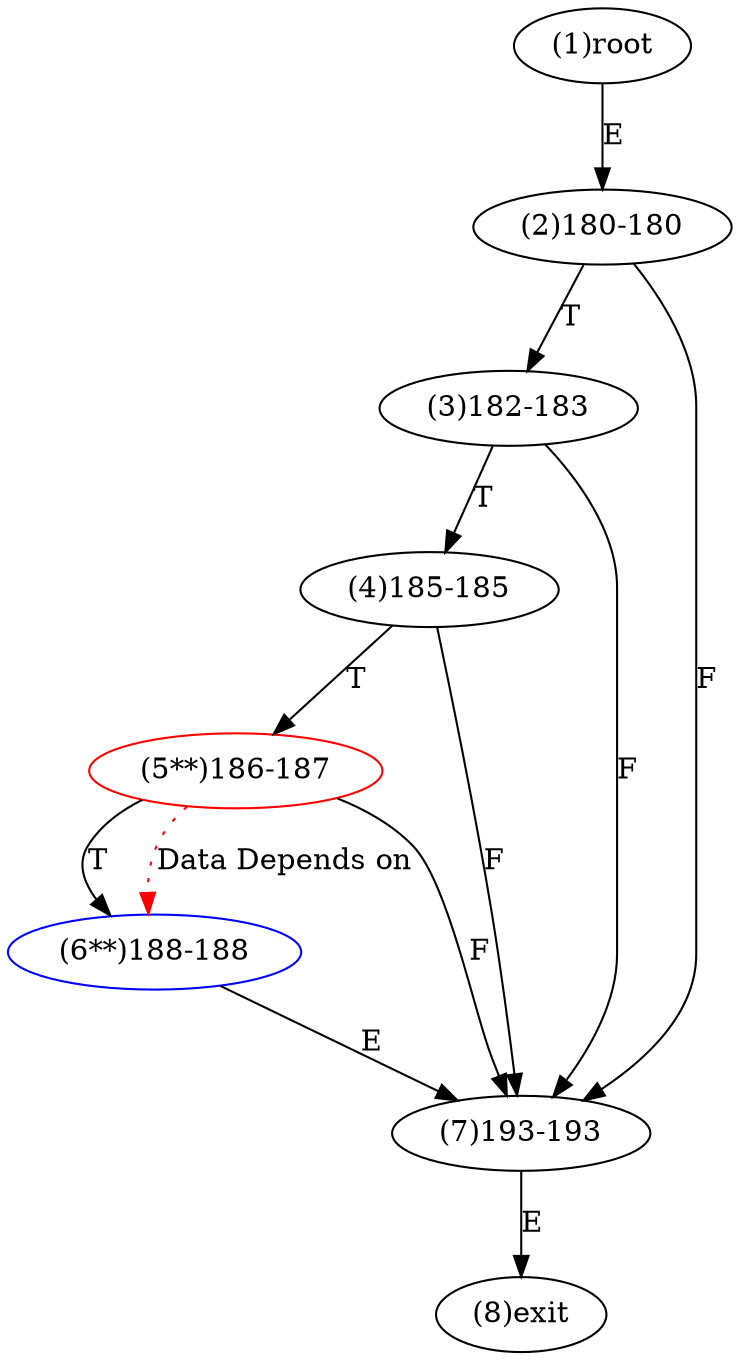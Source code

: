 digraph "" { 
1[ label="(1)root"];
2[ label="(2)180-180"];
3[ label="(3)182-183"];
4[ label="(4)185-185"];
5[ label="(5**)186-187",color=red];
6[ label="(6**)188-188",color=blue];
7[ label="(7)193-193"];
8[ label="(8)exit"];
1->2[ label="E"];
2->7[ label="F"];
2->3[ label="T"];
3->7[ label="F"];
3->4[ label="T"];
4->7[ label="F"];
4->5[ label="T"];
5->7[ label="F"];
5->6[ label="T"];
6->7[ label="E"];
7->8[ label="E"];
5->6[ color="red" label="Data Depends on" style = dotted ];
}
